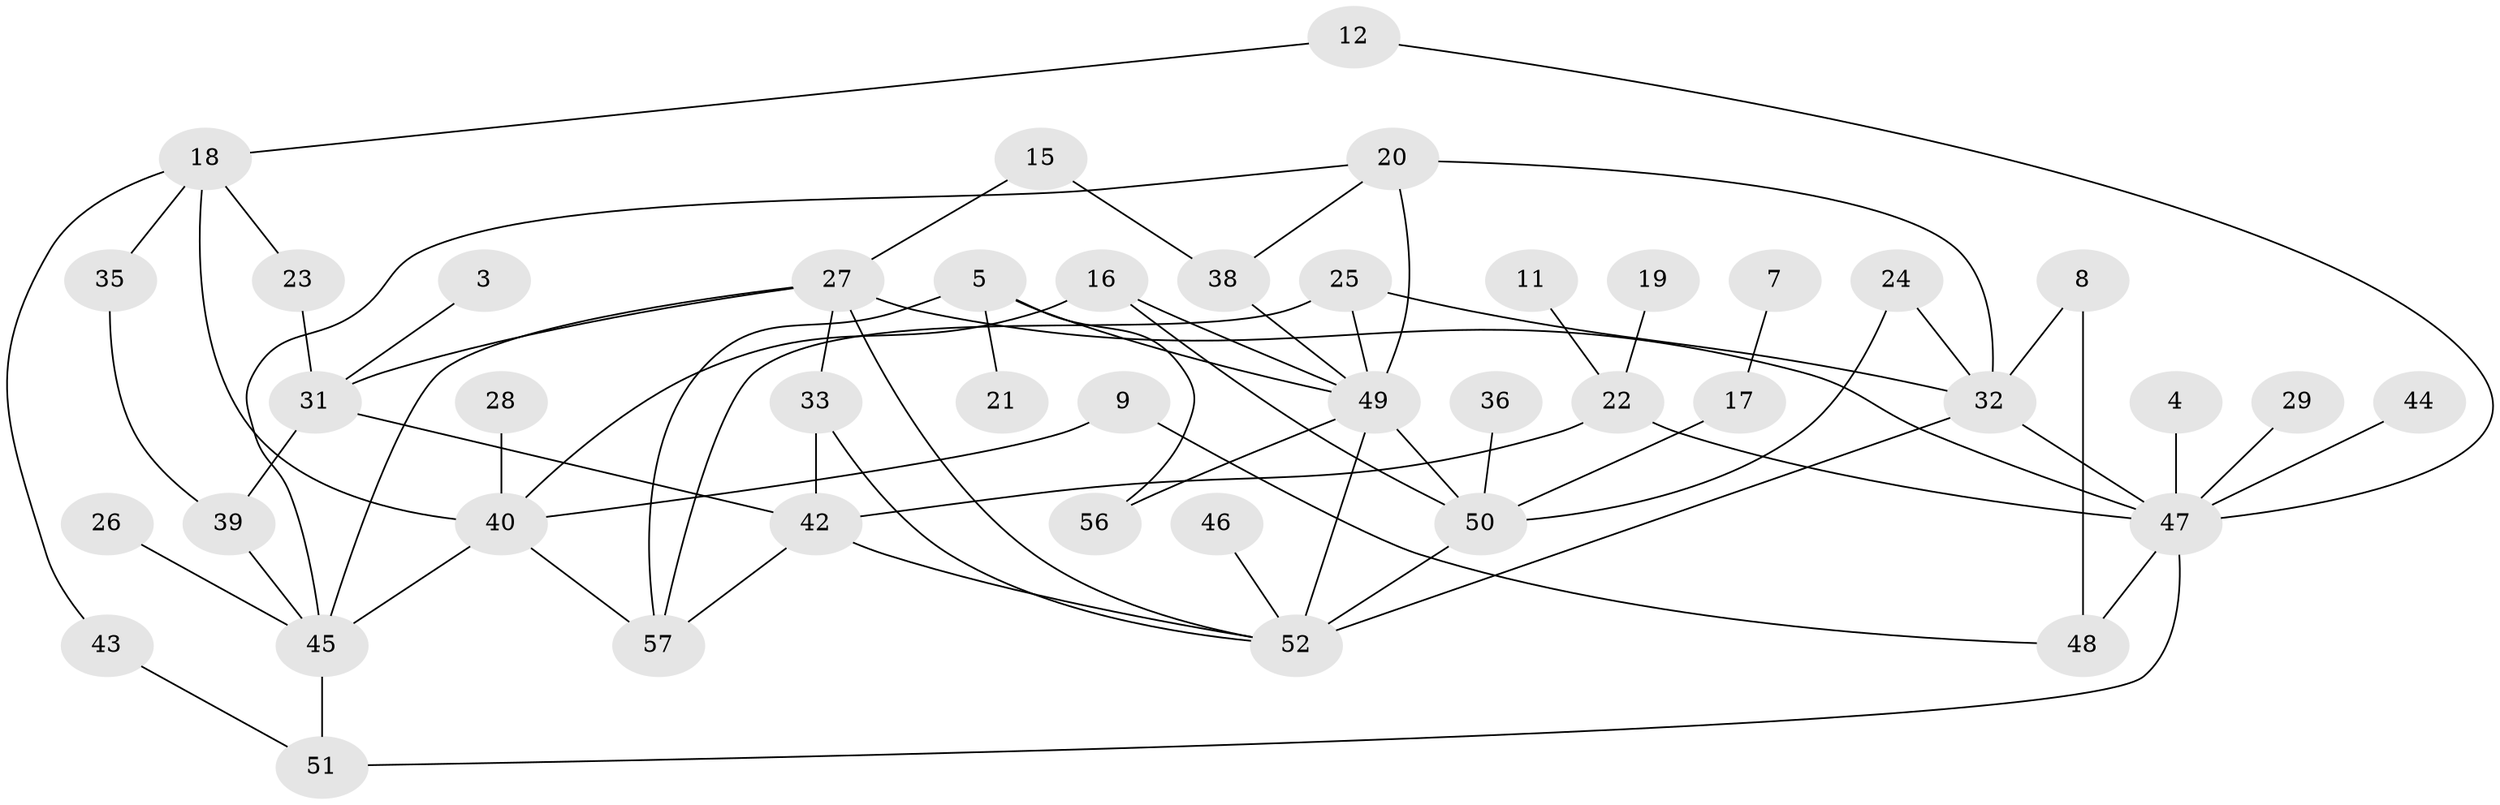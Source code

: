 // original degree distribution, {2: 0.2982456140350877, 3: 0.20175438596491227, 0: 0.10526315789473684, 1: 0.22807017543859648, 4: 0.08771929824561403, 6: 0.03508771929824561, 5: 0.03508771929824561, 7: 0.008771929824561403}
// Generated by graph-tools (version 1.1) at 2025/49/03/09/25 03:49:07]
// undirected, 44 vertices, 69 edges
graph export_dot {
graph [start="1"]
  node [color=gray90,style=filled];
  3;
  4;
  5;
  7;
  8;
  9;
  11;
  12;
  15;
  16;
  17;
  18;
  19;
  20;
  21;
  22;
  23;
  24;
  25;
  26;
  27;
  28;
  29;
  31;
  32;
  33;
  35;
  36;
  38;
  39;
  40;
  42;
  43;
  44;
  45;
  46;
  47;
  48;
  49;
  50;
  51;
  52;
  56;
  57;
  3 -- 31 [weight=1.0];
  4 -- 47 [weight=1.0];
  5 -- 21 [weight=1.0];
  5 -- 49 [weight=1.0];
  5 -- 56 [weight=1.0];
  5 -- 57 [weight=1.0];
  7 -- 17 [weight=1.0];
  8 -- 32 [weight=1.0];
  8 -- 48 [weight=1.0];
  9 -- 40 [weight=1.0];
  9 -- 48 [weight=1.0];
  11 -- 22 [weight=1.0];
  12 -- 18 [weight=1.0];
  12 -- 47 [weight=1.0];
  15 -- 27 [weight=1.0];
  15 -- 38 [weight=1.0];
  16 -- 40 [weight=1.0];
  16 -- 49 [weight=1.0];
  16 -- 50 [weight=1.0];
  17 -- 50 [weight=1.0];
  18 -- 23 [weight=1.0];
  18 -- 35 [weight=1.0];
  18 -- 40 [weight=1.0];
  18 -- 43 [weight=1.0];
  19 -- 22 [weight=1.0];
  20 -- 32 [weight=1.0];
  20 -- 38 [weight=1.0];
  20 -- 45 [weight=1.0];
  20 -- 49 [weight=1.0];
  22 -- 42 [weight=1.0];
  22 -- 47 [weight=1.0];
  23 -- 31 [weight=1.0];
  24 -- 32 [weight=1.0];
  24 -- 50 [weight=1.0];
  25 -- 32 [weight=1.0];
  25 -- 49 [weight=1.0];
  25 -- 57 [weight=1.0];
  26 -- 45 [weight=1.0];
  27 -- 31 [weight=1.0];
  27 -- 33 [weight=1.0];
  27 -- 45 [weight=1.0];
  27 -- 47 [weight=1.0];
  27 -- 52 [weight=1.0];
  28 -- 40 [weight=1.0];
  29 -- 47 [weight=1.0];
  31 -- 39 [weight=1.0];
  31 -- 42 [weight=1.0];
  32 -- 47 [weight=1.0];
  32 -- 52 [weight=1.0];
  33 -- 42 [weight=1.0];
  33 -- 52 [weight=1.0];
  35 -- 39 [weight=1.0];
  36 -- 50 [weight=1.0];
  38 -- 49 [weight=1.0];
  39 -- 45 [weight=1.0];
  40 -- 45 [weight=1.0];
  40 -- 57 [weight=1.0];
  42 -- 52 [weight=1.0];
  42 -- 57 [weight=1.0];
  43 -- 51 [weight=1.0];
  44 -- 47 [weight=1.0];
  45 -- 51 [weight=1.0];
  46 -- 52 [weight=1.0];
  47 -- 48 [weight=1.0];
  47 -- 51 [weight=1.0];
  49 -- 50 [weight=1.0];
  49 -- 52 [weight=2.0];
  49 -- 56 [weight=1.0];
  50 -- 52 [weight=1.0];
}
